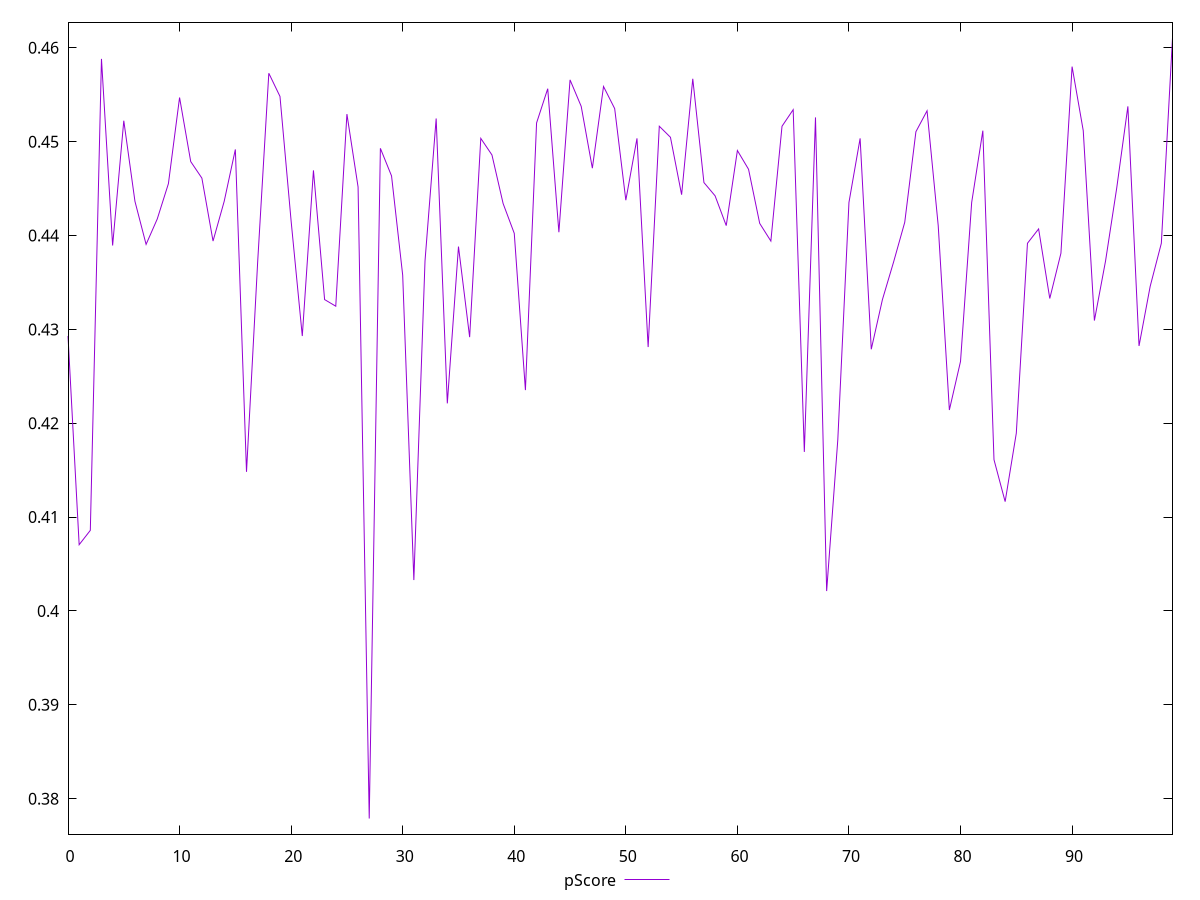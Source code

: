 reset

$pScore <<EOF
0 0.4292941176470588
1 0.40705882352941175
2 0.40858823529411764
3 0.4588235294117647
4 0.4389411764705882
5 0.45223529411764707
6 0.4436470588235294
7 0.4390588235294118
8 0.44176470588235295
9 0.4455294117647059
10 0.4547058823529412
11 0.44788235294117645
12 0.4461176470588235
13 0.43941176470588234
14 0.4436470588235294
15 0.4491764705882353
16 0.4148235294117647
17 0.4371764705882353
18 0.45729411764705885
19 0.4548235294117647
20 0.4415294117647059
21 0.4292941176470588
22 0.44694117647058823
23 0.4331764705882353
24 0.4324705882352941
25 0.45294117647058824
26 0.4451764705882353
27 0.37788235294117645
28 0.44929411764705884
29 0.44635294117647056
30 0.43576470588235294
31 0.4032941176470588
32 0.43729411764705883
33 0.4524705882352941
34 0.42211764705882354
35 0.4388235294117647
36 0.42917647058823527
37 0.45035294117647057
38 0.4485882352941176
39 0.44341176470588234
40 0.44023529411764706
41 0.4235294117647059
42 0.452
43 0.4556470588235294
44 0.4403529411764706
45 0.45658823529411763
46 0.45376470588235296
47 0.4471764705882353
48 0.45588235294117646
49 0.4535294117647059
50 0.44376470588235295
51 0.45035294117647057
52 0.42811764705882355
53 0.4516470588235294
54 0.4504705882352941
55 0.4443529411764706
56 0.4567058823529412
57 0.4456470588235294
58 0.44423529411764706
59 0.4410588235294118
60 0.44905882352941173
61 0.4470588235294118
62 0.44129411764705884
63 0.43941176470588234
64 0.4516470588235294
65 0.45341176470588235
66 0.41694117647058826
67 0.4525882352941176
68 0.4021176470588235
69 0.41823529411764704
70 0.4435294117647059
71 0.45035294117647057
72 0.4278823529411765
73 0.4331764705882353
74 0.4371764705882353
75 0.44141176470588234
76 0.45105882352941173
77 0.45329411764705885
78 0.4410588235294118
79 0.4214117647058824
80 0.42658823529411766
81 0.4435294117647059
82 0.4511764705882353
83 0.41611764705882354
84 0.4116470588235294
85 0.41894117647058826
86 0.4391764705882353
87 0.44070588235294117
88 0.43329411764705883
89 0.4381176470588235
90 0.458
91 0.4511764705882353
92 0.4309411764705882
93 0.43729411764705883
94 0.4450588235294118
95 0.45376470588235296
96 0.42823529411764705
97 0.43458823529411766
98 0.4391764705882353
99 0.46105882352941174
EOF

set key outside below
set xrange [0:99]
set yrange [0.3762188235294117:0.4627223529411765]
set trange [0.3762188235294117:0.4627223529411765]
set terminal svg size 640, 500 enhanced background rgb 'white'
set output "reports/report_00028_2021-02-24T12-49-42.674Z/uses-rel-preload/samples/card/pScore/values.svg"

plot $pScore title "pScore" with line

reset
